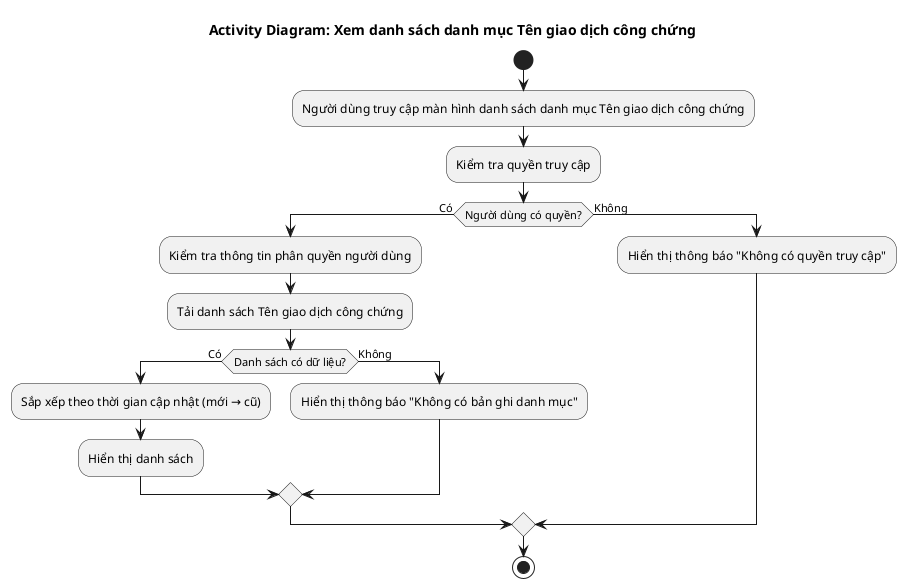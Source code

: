 @startuml DM_TenGDCC_List
!pragma layout smetana
title Activity Diagram: Xem danh sách danh mục Tên giao dịch công chứng

start

:Người dùng truy cập màn hình danh sách danh mục Tên giao dịch công chứng;
:Kiểm tra quyền truy cập;
if (Người dùng có quyền?) then (Có)
  :Kiểm tra thông tin phân quyền người dùng;
  :Tải danh sách Tên giao dịch công chứng;
  if (Danh sách có dữ liệu?) then (Có)
    :Sắp xếp theo thời gian cập nhật (mới → cũ);
    :Hiển thị danh sách;
  else (Không)
    :Hiển thị thông báo "Không có bản ghi danh mục";
  endif
else (Không)
  :Hiển thị thông báo "Không có quyền truy cập";
endif

stop
@enduml